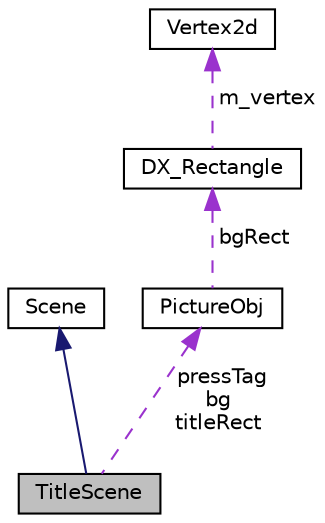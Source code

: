 digraph "TitleScene"
{
 // LATEX_PDF_SIZE
  edge [fontname="Helvetica",fontsize="10",labelfontname="Helvetica",labelfontsize="10"];
  node [fontname="Helvetica",fontsize="10",shape=record];
  Node1 [label="TitleScene",height=0.2,width=0.4,color="black", fillcolor="grey75", style="filled", fontcolor="black",tooltip="The very first scene of the game."];
  Node2 -> Node1 [dir="back",color="midnightblue",fontsize="10",style="solid",fontname="Helvetica"];
  Node2 [label="Scene",height=0.2,width=0.4,color="black", fillcolor="white", style="filled",URL="$class_scene.html",tooltip="The basic class of every scene."];
  Node3 -> Node1 [dir="back",color="darkorchid3",fontsize="10",style="dashed",label=" pressTag\nbg\ntitleRect" ,fontname="Helvetica"];
  Node3 [label="PictureObj",height=0.2,width=0.4,color="black", fillcolor="white", style="filled",URL="$class_picture_obj.html",tooltip="the illustration of PictureObj class"];
  Node4 -> Node3 [dir="back",color="darkorchid3",fontsize="10",style="dashed",label=" bgRect" ,fontname="Helvetica"];
  Node4 [label="DX_Rectangle",height=0.2,width=0.4,color="black", fillcolor="white", style="filled",URL="$class_d_x___rectangle.html",tooltip=" "];
  Node5 -> Node4 [dir="back",color="darkorchid3",fontsize="10",style="dashed",label=" m_vertex" ,fontname="Helvetica"];
  Node5 [label="Vertex2d",height=0.2,width=0.4,color="black", fillcolor="white", style="filled",URL="$struct_vertex2d.html",tooltip="The struct of the 2d vertex."];
}
